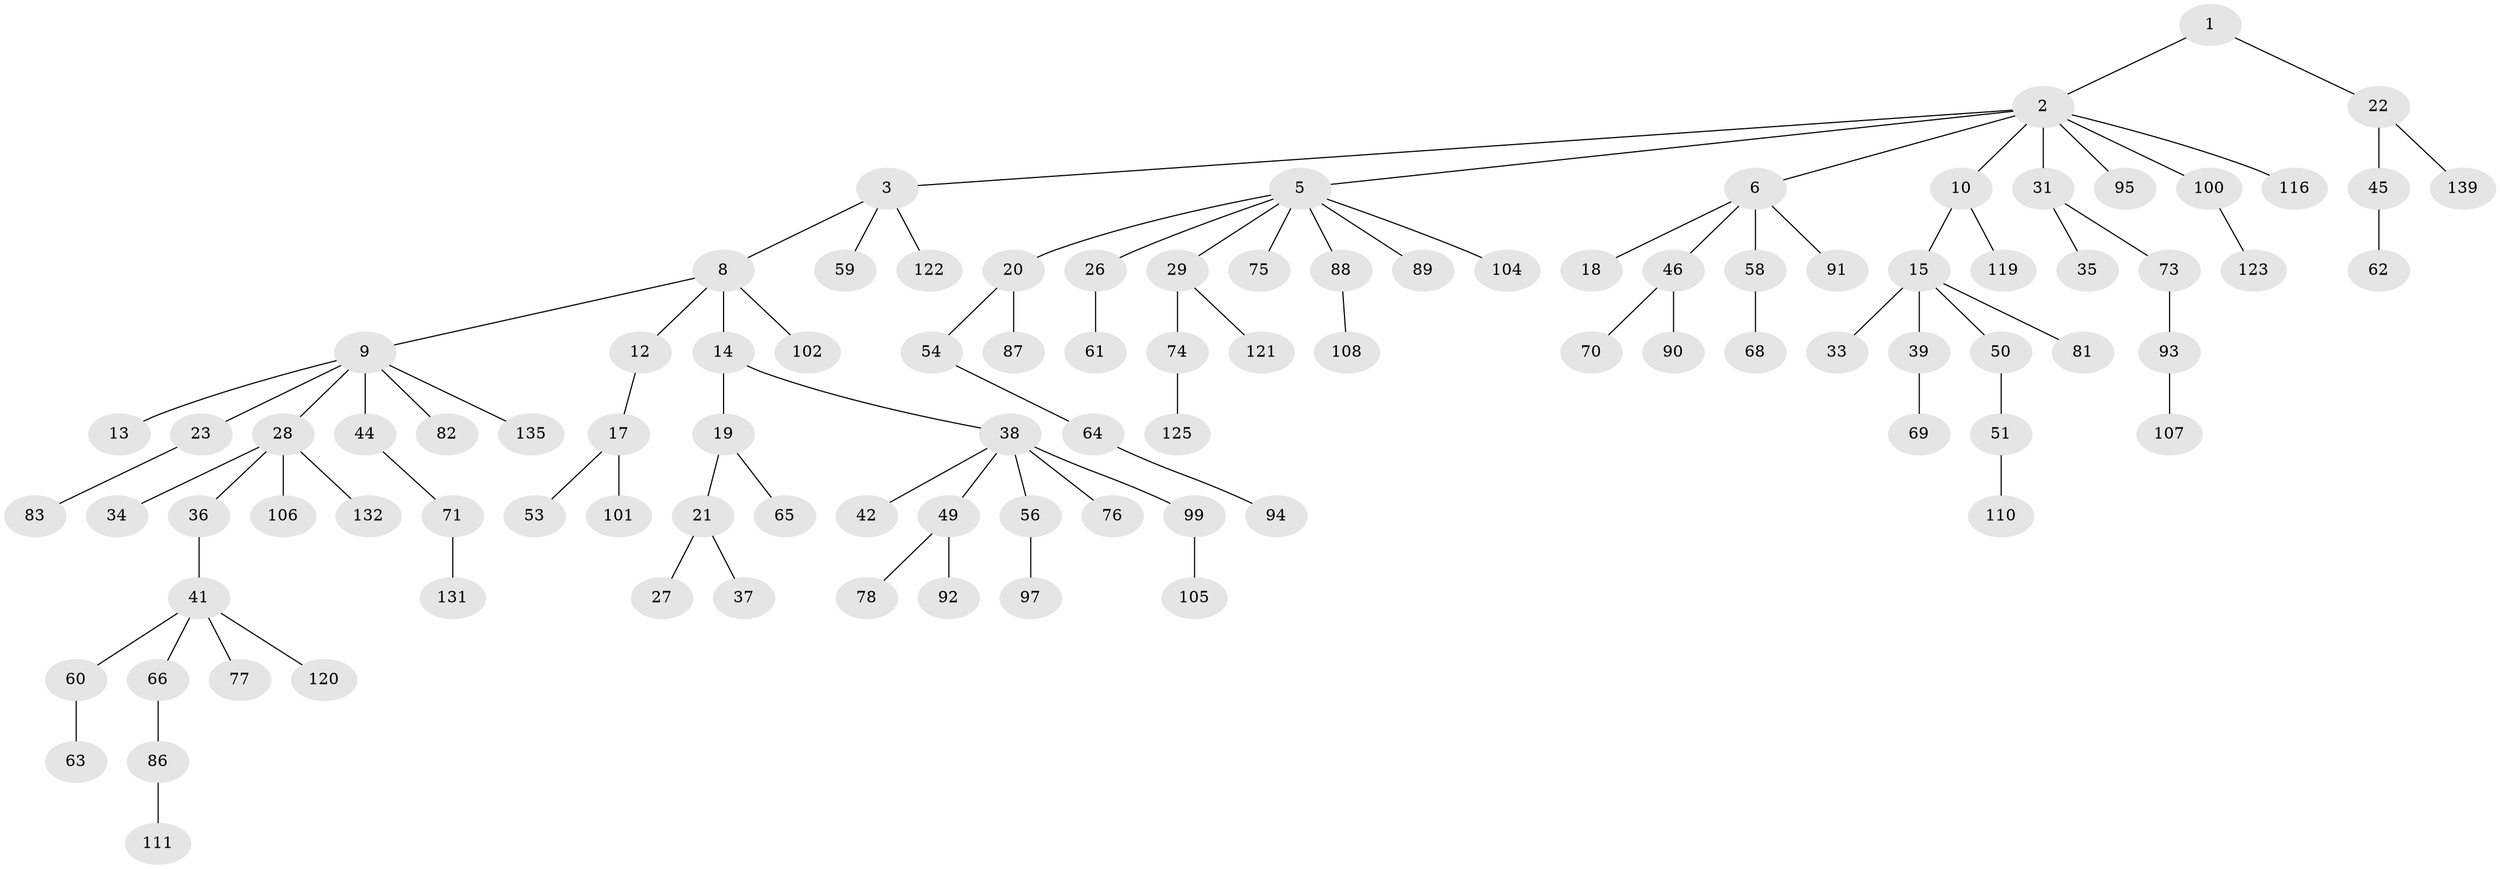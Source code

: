 // Generated by graph-tools (version 1.1) at 2025/24/03/03/25 07:24:05]
// undirected, 97 vertices, 96 edges
graph export_dot {
graph [start="1"]
  node [color=gray90,style=filled];
  1 [super="+7"];
  2 [super="+4"];
  3 [super="+67"];
  5 [super="+24"];
  6 [super="+112"];
  8 [super="+16"];
  9 [super="+11"];
  10;
  12;
  13 [super="+130"];
  14;
  15 [super="+32"];
  17 [super="+52"];
  18 [super="+43"];
  19 [super="+40"];
  20 [super="+57"];
  21 [super="+25"];
  22;
  23;
  26;
  27 [super="+48"];
  28 [super="+30"];
  29;
  31 [super="+109"];
  33;
  34;
  35;
  36;
  37;
  38 [super="+55"];
  39 [super="+117"];
  41 [super="+133"];
  42;
  44;
  45 [super="+79"];
  46 [super="+47"];
  49 [super="+72"];
  50 [super="+134"];
  51 [super="+98"];
  53;
  54;
  56;
  58;
  59;
  60;
  61 [super="+138"];
  62;
  63;
  64;
  65;
  66;
  68 [super="+113"];
  69;
  70;
  71;
  73 [super="+103"];
  74;
  75 [super="+85"];
  76;
  77 [super="+80"];
  78;
  81;
  82 [super="+84"];
  83;
  86;
  87 [super="+124"];
  88;
  89;
  90 [super="+114"];
  91 [super="+118"];
  92;
  93;
  94;
  95 [super="+96"];
  97;
  99;
  100;
  101;
  102 [super="+136"];
  104;
  105 [super="+137"];
  106 [super="+129"];
  107 [super="+128"];
  108 [super="+115"];
  110;
  111;
  116;
  119;
  120;
  121 [super="+127"];
  122 [super="+126"];
  123;
  125;
  131;
  132;
  135;
  139;
  1 -- 2;
  1 -- 22;
  2 -- 3;
  2 -- 6;
  2 -- 10;
  2 -- 95;
  2 -- 100;
  2 -- 116;
  2 -- 5;
  2 -- 31;
  3 -- 8;
  3 -- 59;
  3 -- 122;
  5 -- 20;
  5 -- 26;
  5 -- 88;
  5 -- 89;
  5 -- 104;
  5 -- 29;
  5 -- 75;
  6 -- 18;
  6 -- 46;
  6 -- 58;
  6 -- 91;
  8 -- 9;
  8 -- 12;
  8 -- 14;
  8 -- 102;
  9 -- 13;
  9 -- 82;
  9 -- 135;
  9 -- 28;
  9 -- 44;
  9 -- 23;
  10 -- 15;
  10 -- 119;
  12 -- 17;
  14 -- 19;
  14 -- 38;
  15 -- 39;
  15 -- 50;
  15 -- 81;
  15 -- 33;
  17 -- 53;
  17 -- 101;
  19 -- 21;
  19 -- 65;
  20 -- 54;
  20 -- 87;
  21 -- 37;
  21 -- 27;
  22 -- 45;
  22 -- 139;
  23 -- 83;
  26 -- 61;
  28 -- 36;
  28 -- 106;
  28 -- 132;
  28 -- 34;
  29 -- 74;
  29 -- 121;
  31 -- 35;
  31 -- 73;
  36 -- 41;
  38 -- 42;
  38 -- 49;
  38 -- 56;
  38 -- 99;
  38 -- 76;
  39 -- 69;
  41 -- 60;
  41 -- 66;
  41 -- 77;
  41 -- 120;
  44 -- 71;
  45 -- 62;
  46 -- 90;
  46 -- 70;
  49 -- 78;
  49 -- 92;
  50 -- 51;
  51 -- 110;
  54 -- 64;
  56 -- 97;
  58 -- 68;
  60 -- 63;
  64 -- 94;
  66 -- 86;
  71 -- 131;
  73 -- 93;
  74 -- 125;
  86 -- 111;
  88 -- 108;
  93 -- 107;
  99 -- 105;
  100 -- 123;
}
